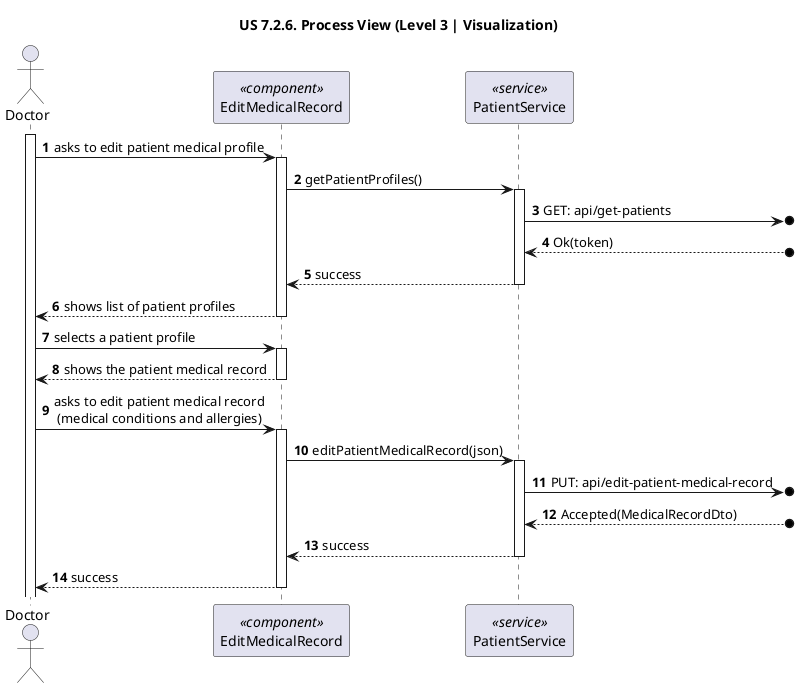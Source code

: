 @startuml
'https://plantuml.com/sequence-diagram

title "US 7.2.6. Process View (Level 3 | Visualization)"

autonumber
actor "Doctor" as USER
participant "EditMedicalRecord" as UPP <<component>>
participant "PatientService" as PS <<service>>

activate USER
USER -> UPP : asks to edit patient medical profile
activate UPP

UPP -> PS : getPatientProfiles()
activate PS

PS ->o] : GET: api/get-patients

PS <--o] : Ok(token)

PS --> UPP: success
deactivate PS

UPP --> USER: shows list of patient profiles
deactivate UPP

USER-> UPP : selects a patient profile
activate UPP

USER <-- UPP : shows the patient medical record
deactivate UPP

USER -> UPP : asks to edit patient medical record\n (medical conditions and allergies)
activate UPP

UPP -> PS : editPatientMedicalRecord(json)
activate PS

PS ->o] : PUT: api/edit-patient-medical-record

PS <--o] : Accepted(MedicalRecordDto)

PS --> UPP: success
deactivate PS

UPP --> USER: success
deactivate UPP

@enduml